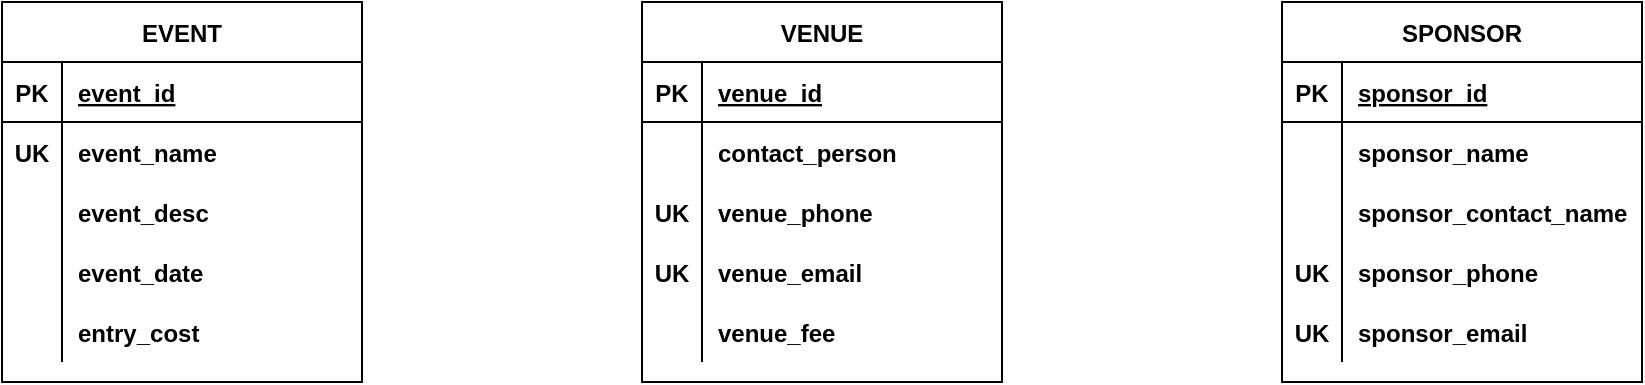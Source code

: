<mxfile version="15.2.9" type="device" pages="3"><diagram id="qdgkzlCvrClkndZ-ZLQA" name="P02-03a"><mxGraphModel dx="1038" dy="491" grid="1" gridSize="10" guides="1" tooltips="1" connect="1" arrows="1" fold="1" page="1" pageScale="1" pageWidth="1700" pageHeight="1100" math="0" shadow="0"><root><mxCell id="0"/><mxCell id="1" parent="0"/><mxCell id="KftZqbFVNIEu4nKfyw0n-1" value="EVENT" style="shape=table;startSize=30;container=1;collapsible=1;childLayout=tableLayout;fixedRows=1;rowLines=0;fontStyle=1;align=center;resizeLast=1;" vertex="1" parent="1"><mxGeometry x="170" y="130" width="180" height="190" as="geometry"/></mxCell><mxCell id="KftZqbFVNIEu4nKfyw0n-2" value="" style="shape=partialRectangle;collapsible=0;dropTarget=0;pointerEvents=0;fillColor=none;top=0;left=0;bottom=1;right=0;points=[[0,0.5],[1,0.5]];portConstraint=eastwest;" vertex="1" parent="KftZqbFVNIEu4nKfyw0n-1"><mxGeometry y="30" width="180" height="30" as="geometry"/></mxCell><mxCell id="KftZqbFVNIEu4nKfyw0n-3" value="PK" style="shape=partialRectangle;connectable=0;fillColor=none;top=0;left=0;bottom=0;right=0;fontStyle=1;overflow=hidden;" vertex="1" parent="KftZqbFVNIEu4nKfyw0n-2"><mxGeometry width="30" height="30" as="geometry"><mxRectangle width="30" height="30" as="alternateBounds"/></mxGeometry></mxCell><mxCell id="KftZqbFVNIEu4nKfyw0n-4" value="event_id" style="shape=partialRectangle;connectable=0;fillColor=none;top=0;left=0;bottom=0;right=0;align=left;spacingLeft=6;fontStyle=5;overflow=hidden;" vertex="1" parent="KftZqbFVNIEu4nKfyw0n-2"><mxGeometry x="30" width="150" height="30" as="geometry"><mxRectangle width="150" height="30" as="alternateBounds"/></mxGeometry></mxCell><mxCell id="KftZqbFVNIEu4nKfyw0n-5" value="" style="shape=partialRectangle;collapsible=0;dropTarget=0;pointerEvents=0;fillColor=none;top=0;left=0;bottom=0;right=0;points=[[0,0.5],[1,0.5]];portConstraint=eastwest;" vertex="1" parent="KftZqbFVNIEu4nKfyw0n-1"><mxGeometry y="60" width="180" height="30" as="geometry"/></mxCell><mxCell id="KftZqbFVNIEu4nKfyw0n-6" value="UK" style="shape=partialRectangle;connectable=0;fillColor=none;top=0;left=0;bottom=0;right=0;editable=1;overflow=hidden;fontStyle=1" vertex="1" parent="KftZqbFVNIEu4nKfyw0n-5"><mxGeometry width="30" height="30" as="geometry"><mxRectangle width="30" height="30" as="alternateBounds"/></mxGeometry></mxCell><mxCell id="KftZqbFVNIEu4nKfyw0n-7" value="event_name" style="shape=partialRectangle;connectable=0;fillColor=none;top=0;left=0;bottom=0;right=0;align=left;spacingLeft=6;overflow=hidden;fontStyle=1" vertex="1" parent="KftZqbFVNIEu4nKfyw0n-5"><mxGeometry x="30" width="150" height="30" as="geometry"><mxRectangle width="150" height="30" as="alternateBounds"/></mxGeometry></mxCell><mxCell id="KftZqbFVNIEu4nKfyw0n-8" value="" style="shape=partialRectangle;collapsible=0;dropTarget=0;pointerEvents=0;fillColor=none;top=0;left=0;bottom=0;right=0;points=[[0,0.5],[1,0.5]];portConstraint=eastwest;" vertex="1" parent="KftZqbFVNIEu4nKfyw0n-1"><mxGeometry y="90" width="180" height="30" as="geometry"/></mxCell><mxCell id="KftZqbFVNIEu4nKfyw0n-9" value="" style="shape=partialRectangle;connectable=0;fillColor=none;top=0;left=0;bottom=0;right=0;editable=1;overflow=hidden;" vertex="1" parent="KftZqbFVNIEu4nKfyw0n-8"><mxGeometry width="30" height="30" as="geometry"><mxRectangle width="30" height="30" as="alternateBounds"/></mxGeometry></mxCell><mxCell id="KftZqbFVNIEu4nKfyw0n-10" value="event_desc" style="shape=partialRectangle;connectable=0;fillColor=none;top=0;left=0;bottom=0;right=0;align=left;spacingLeft=6;overflow=hidden;fontStyle=1" vertex="1" parent="KftZqbFVNIEu4nKfyw0n-8"><mxGeometry x="30" width="150" height="30" as="geometry"><mxRectangle width="150" height="30" as="alternateBounds"/></mxGeometry></mxCell><mxCell id="KftZqbFVNIEu4nKfyw0n-11" value="" style="shape=partialRectangle;collapsible=0;dropTarget=0;pointerEvents=0;fillColor=none;top=0;left=0;bottom=0;right=0;points=[[0,0.5],[1,0.5]];portConstraint=eastwest;" vertex="1" parent="KftZqbFVNIEu4nKfyw0n-1"><mxGeometry y="120" width="180" height="30" as="geometry"/></mxCell><mxCell id="KftZqbFVNIEu4nKfyw0n-12" value="" style="shape=partialRectangle;connectable=0;fillColor=none;top=0;left=0;bottom=0;right=0;editable=1;overflow=hidden;" vertex="1" parent="KftZqbFVNIEu4nKfyw0n-11"><mxGeometry width="30" height="30" as="geometry"><mxRectangle width="30" height="30" as="alternateBounds"/></mxGeometry></mxCell><mxCell id="KftZqbFVNIEu4nKfyw0n-13" value="event_date" style="shape=partialRectangle;connectable=0;fillColor=none;top=0;left=0;bottom=0;right=0;align=left;spacingLeft=6;overflow=hidden;fontStyle=1" vertex="1" parent="KftZqbFVNIEu4nKfyw0n-11"><mxGeometry x="30" width="150" height="30" as="geometry"><mxRectangle width="150" height="30" as="alternateBounds"/></mxGeometry></mxCell><mxCell id="KftZqbFVNIEu4nKfyw0n-14" value="" style="shape=partialRectangle;collapsible=0;dropTarget=0;pointerEvents=0;fillColor=none;top=0;left=0;bottom=0;right=0;points=[[0,0.5],[1,0.5]];portConstraint=eastwest;" vertex="1" parent="KftZqbFVNIEu4nKfyw0n-1"><mxGeometry y="150" width="180" height="30" as="geometry"/></mxCell><mxCell id="KftZqbFVNIEu4nKfyw0n-15" value="" style="shape=partialRectangle;connectable=0;fillColor=none;top=0;left=0;bottom=0;right=0;editable=1;overflow=hidden;" vertex="1" parent="KftZqbFVNIEu4nKfyw0n-14"><mxGeometry width="30" height="30" as="geometry"><mxRectangle width="30" height="30" as="alternateBounds"/></mxGeometry></mxCell><mxCell id="KftZqbFVNIEu4nKfyw0n-16" value="entry_cost" style="shape=partialRectangle;connectable=0;fillColor=none;top=0;left=0;bottom=0;right=0;align=left;spacingLeft=6;overflow=hidden;fontStyle=1" vertex="1" parent="KftZqbFVNIEu4nKfyw0n-14"><mxGeometry x="30" width="150" height="30" as="geometry"><mxRectangle width="150" height="30" as="alternateBounds"/></mxGeometry></mxCell><mxCell id="KftZqbFVNIEu4nKfyw0n-17" value="VENUE" style="shape=table;startSize=30;container=1;collapsible=1;childLayout=tableLayout;fixedRows=1;rowLines=0;fontStyle=1;align=center;resizeLast=1;" vertex="1" parent="1"><mxGeometry x="490" y="130" width="180" height="190" as="geometry"/></mxCell><mxCell id="KftZqbFVNIEu4nKfyw0n-18" value="" style="shape=partialRectangle;collapsible=0;dropTarget=0;pointerEvents=0;fillColor=none;top=0;left=0;bottom=1;right=0;points=[[0,0.5],[1,0.5]];portConstraint=eastwest;" vertex="1" parent="KftZqbFVNIEu4nKfyw0n-17"><mxGeometry y="30" width="180" height="30" as="geometry"/></mxCell><mxCell id="KftZqbFVNIEu4nKfyw0n-19" value="PK" style="shape=partialRectangle;connectable=0;fillColor=none;top=0;left=0;bottom=0;right=0;fontStyle=1;overflow=hidden;" vertex="1" parent="KftZqbFVNIEu4nKfyw0n-18"><mxGeometry width="30" height="30" as="geometry"><mxRectangle width="30" height="30" as="alternateBounds"/></mxGeometry></mxCell><mxCell id="KftZqbFVNIEu4nKfyw0n-20" value="venue_id" style="shape=partialRectangle;connectable=0;fillColor=none;top=0;left=0;bottom=0;right=0;align=left;spacingLeft=6;fontStyle=5;overflow=hidden;" vertex="1" parent="KftZqbFVNIEu4nKfyw0n-18"><mxGeometry x="30" width="150" height="30" as="geometry"><mxRectangle width="150" height="30" as="alternateBounds"/></mxGeometry></mxCell><mxCell id="KftZqbFVNIEu4nKfyw0n-21" value="" style="shape=partialRectangle;collapsible=0;dropTarget=0;pointerEvents=0;fillColor=none;top=0;left=0;bottom=0;right=0;points=[[0,0.5],[1,0.5]];portConstraint=eastwest;" vertex="1" parent="KftZqbFVNIEu4nKfyw0n-17"><mxGeometry y="60" width="180" height="30" as="geometry"/></mxCell><mxCell id="KftZqbFVNIEu4nKfyw0n-22" value="" style="shape=partialRectangle;connectable=0;fillColor=none;top=0;left=0;bottom=0;right=0;editable=1;overflow=hidden;" vertex="1" parent="KftZqbFVNIEu4nKfyw0n-21"><mxGeometry width="30" height="30" as="geometry"><mxRectangle width="30" height="30" as="alternateBounds"/></mxGeometry></mxCell><mxCell id="KftZqbFVNIEu4nKfyw0n-23" value="contact_person" style="shape=partialRectangle;connectable=0;fillColor=none;top=0;left=0;bottom=0;right=0;align=left;spacingLeft=6;overflow=hidden;fontStyle=1" vertex="1" parent="KftZqbFVNIEu4nKfyw0n-21"><mxGeometry x="30" width="150" height="30" as="geometry"><mxRectangle width="150" height="30" as="alternateBounds"/></mxGeometry></mxCell><mxCell id="KftZqbFVNIEu4nKfyw0n-24" value="" style="shape=partialRectangle;collapsible=0;dropTarget=0;pointerEvents=0;fillColor=none;top=0;left=0;bottom=0;right=0;points=[[0,0.5],[1,0.5]];portConstraint=eastwest;" vertex="1" parent="KftZqbFVNIEu4nKfyw0n-17"><mxGeometry y="90" width="180" height="30" as="geometry"/></mxCell><mxCell id="KftZqbFVNIEu4nKfyw0n-25" value="UK" style="shape=partialRectangle;connectable=0;fillColor=none;top=0;left=0;bottom=0;right=0;editable=1;overflow=hidden;fontStyle=1" vertex="1" parent="KftZqbFVNIEu4nKfyw0n-24"><mxGeometry width="30" height="30" as="geometry"><mxRectangle width="30" height="30" as="alternateBounds"/></mxGeometry></mxCell><mxCell id="KftZqbFVNIEu4nKfyw0n-26" value="venue_phone" style="shape=partialRectangle;connectable=0;fillColor=none;top=0;left=0;bottom=0;right=0;align=left;spacingLeft=6;overflow=hidden;fontStyle=1" vertex="1" parent="KftZqbFVNIEu4nKfyw0n-24"><mxGeometry x="30" width="150" height="30" as="geometry"><mxRectangle width="150" height="30" as="alternateBounds"/></mxGeometry></mxCell><mxCell id="KftZqbFVNIEu4nKfyw0n-27" value="" style="shape=partialRectangle;collapsible=0;dropTarget=0;pointerEvents=0;fillColor=none;top=0;left=0;bottom=0;right=0;points=[[0,0.5],[1,0.5]];portConstraint=eastwest;" vertex="1" parent="KftZqbFVNIEu4nKfyw0n-17"><mxGeometry y="120" width="180" height="30" as="geometry"/></mxCell><mxCell id="KftZqbFVNIEu4nKfyw0n-28" value="UK" style="shape=partialRectangle;connectable=0;fillColor=none;top=0;left=0;bottom=0;right=0;editable=1;overflow=hidden;fontStyle=1" vertex="1" parent="KftZqbFVNIEu4nKfyw0n-27"><mxGeometry width="30" height="30" as="geometry"><mxRectangle width="30" height="30" as="alternateBounds"/></mxGeometry></mxCell><mxCell id="KftZqbFVNIEu4nKfyw0n-29" value="venue_email" style="shape=partialRectangle;connectable=0;fillColor=none;top=0;left=0;bottom=0;right=0;align=left;spacingLeft=6;overflow=hidden;fontStyle=1" vertex="1" parent="KftZqbFVNIEu4nKfyw0n-27"><mxGeometry x="30" width="150" height="30" as="geometry"><mxRectangle width="150" height="30" as="alternateBounds"/></mxGeometry></mxCell><mxCell id="KftZqbFVNIEu4nKfyw0n-30" value="" style="shape=partialRectangle;collapsible=0;dropTarget=0;pointerEvents=0;fillColor=none;top=0;left=0;bottom=0;right=0;points=[[0,0.5],[1,0.5]];portConstraint=eastwest;" vertex="1" parent="KftZqbFVNIEu4nKfyw0n-17"><mxGeometry y="150" width="180" height="30" as="geometry"/></mxCell><mxCell id="KftZqbFVNIEu4nKfyw0n-31" value="" style="shape=partialRectangle;connectable=0;fillColor=none;top=0;left=0;bottom=0;right=0;editable=1;overflow=hidden;" vertex="1" parent="KftZqbFVNIEu4nKfyw0n-30"><mxGeometry width="30" height="30" as="geometry"><mxRectangle width="30" height="30" as="alternateBounds"/></mxGeometry></mxCell><mxCell id="KftZqbFVNIEu4nKfyw0n-32" value="venue_fee" style="shape=partialRectangle;connectable=0;fillColor=none;top=0;left=0;bottom=0;right=0;align=left;spacingLeft=6;overflow=hidden;fontStyle=1" vertex="1" parent="KftZqbFVNIEu4nKfyw0n-30"><mxGeometry x="30" width="150" height="30" as="geometry"><mxRectangle width="150" height="30" as="alternateBounds"/></mxGeometry></mxCell><mxCell id="KftZqbFVNIEu4nKfyw0n-33" value="SPONSOR" style="shape=table;startSize=30;container=1;collapsible=1;childLayout=tableLayout;fixedRows=1;rowLines=0;fontStyle=1;align=center;resizeLast=1;" vertex="1" parent="1"><mxGeometry x="810" y="130" width="180" height="190" as="geometry"/></mxCell><mxCell id="KftZqbFVNIEu4nKfyw0n-34" value="" style="shape=partialRectangle;collapsible=0;dropTarget=0;pointerEvents=0;fillColor=none;top=0;left=0;bottom=1;right=0;points=[[0,0.5],[1,0.5]];portConstraint=eastwest;" vertex="1" parent="KftZqbFVNIEu4nKfyw0n-33"><mxGeometry y="30" width="180" height="30" as="geometry"/></mxCell><mxCell id="KftZqbFVNIEu4nKfyw0n-35" value="PK" style="shape=partialRectangle;connectable=0;fillColor=none;top=0;left=0;bottom=0;right=0;fontStyle=1;overflow=hidden;" vertex="1" parent="KftZqbFVNIEu4nKfyw0n-34"><mxGeometry width="30" height="30" as="geometry"><mxRectangle width="30" height="30" as="alternateBounds"/></mxGeometry></mxCell><mxCell id="KftZqbFVNIEu4nKfyw0n-36" value="sponsor_id" style="shape=partialRectangle;connectable=0;fillColor=none;top=0;left=0;bottom=0;right=0;align=left;spacingLeft=6;fontStyle=5;overflow=hidden;" vertex="1" parent="KftZqbFVNIEu4nKfyw0n-34"><mxGeometry x="30" width="150" height="30" as="geometry"><mxRectangle width="150" height="30" as="alternateBounds"/></mxGeometry></mxCell><mxCell id="KftZqbFVNIEu4nKfyw0n-37" value="" style="shape=partialRectangle;collapsible=0;dropTarget=0;pointerEvents=0;fillColor=none;top=0;left=0;bottom=0;right=0;points=[[0,0.5],[1,0.5]];portConstraint=eastwest;" vertex="1" parent="KftZqbFVNIEu4nKfyw0n-33"><mxGeometry y="60" width="180" height="30" as="geometry"/></mxCell><mxCell id="KftZqbFVNIEu4nKfyw0n-38" value="" style="shape=partialRectangle;connectable=0;fillColor=none;top=0;left=0;bottom=0;right=0;editable=1;overflow=hidden;" vertex="1" parent="KftZqbFVNIEu4nKfyw0n-37"><mxGeometry width="30" height="30" as="geometry"><mxRectangle width="30" height="30" as="alternateBounds"/></mxGeometry></mxCell><mxCell id="KftZqbFVNIEu4nKfyw0n-39" value="sponsor_name" style="shape=partialRectangle;connectable=0;fillColor=none;top=0;left=0;bottom=0;right=0;align=left;spacingLeft=6;overflow=hidden;fontStyle=1" vertex="1" parent="KftZqbFVNIEu4nKfyw0n-37"><mxGeometry x="30" width="150" height="30" as="geometry"><mxRectangle width="150" height="30" as="alternateBounds"/></mxGeometry></mxCell><mxCell id="KftZqbFVNIEu4nKfyw0n-40" value="" style="shape=partialRectangle;collapsible=0;dropTarget=0;pointerEvents=0;fillColor=none;top=0;left=0;bottom=0;right=0;points=[[0,0.5],[1,0.5]];portConstraint=eastwest;" vertex="1" parent="KftZqbFVNIEu4nKfyw0n-33"><mxGeometry y="90" width="180" height="30" as="geometry"/></mxCell><mxCell id="KftZqbFVNIEu4nKfyw0n-41" value="" style="shape=partialRectangle;connectable=0;fillColor=none;top=0;left=0;bottom=0;right=0;editable=1;overflow=hidden;" vertex="1" parent="KftZqbFVNIEu4nKfyw0n-40"><mxGeometry width="30" height="30" as="geometry"><mxRectangle width="30" height="30" as="alternateBounds"/></mxGeometry></mxCell><mxCell id="KftZqbFVNIEu4nKfyw0n-42" value="sponsor_contact_name" style="shape=partialRectangle;connectable=0;fillColor=none;top=0;left=0;bottom=0;right=0;align=left;spacingLeft=6;overflow=hidden;fontStyle=1" vertex="1" parent="KftZqbFVNIEu4nKfyw0n-40"><mxGeometry x="30" width="150" height="30" as="geometry"><mxRectangle width="150" height="30" as="alternateBounds"/></mxGeometry></mxCell><mxCell id="KftZqbFVNIEu4nKfyw0n-43" value="" style="shape=partialRectangle;collapsible=0;dropTarget=0;pointerEvents=0;fillColor=none;top=0;left=0;bottom=0;right=0;points=[[0,0.5],[1,0.5]];portConstraint=eastwest;" vertex="1" parent="KftZqbFVNIEu4nKfyw0n-33"><mxGeometry y="120" width="180" height="30" as="geometry"/></mxCell><mxCell id="KftZqbFVNIEu4nKfyw0n-44" value="UK" style="shape=partialRectangle;connectable=0;fillColor=none;top=0;left=0;bottom=0;right=0;editable=1;overflow=hidden;fontStyle=1" vertex="1" parent="KftZqbFVNIEu4nKfyw0n-43"><mxGeometry width="30" height="30" as="geometry"><mxRectangle width="30" height="30" as="alternateBounds"/></mxGeometry></mxCell><mxCell id="KftZqbFVNIEu4nKfyw0n-45" value="sponsor_phone" style="shape=partialRectangle;connectable=0;fillColor=none;top=0;left=0;bottom=0;right=0;align=left;spacingLeft=6;overflow=hidden;fontStyle=1" vertex="1" parent="KftZqbFVNIEu4nKfyw0n-43"><mxGeometry x="30" width="150" height="30" as="geometry"><mxRectangle width="150" height="30" as="alternateBounds"/></mxGeometry></mxCell><mxCell id="KftZqbFVNIEu4nKfyw0n-46" value="" style="shape=partialRectangle;collapsible=0;dropTarget=0;pointerEvents=0;fillColor=none;top=0;left=0;bottom=0;right=0;points=[[0,0.5],[1,0.5]];portConstraint=eastwest;" vertex="1" parent="KftZqbFVNIEu4nKfyw0n-33"><mxGeometry y="150" width="180" height="30" as="geometry"/></mxCell><mxCell id="KftZqbFVNIEu4nKfyw0n-47" value="UK" style="shape=partialRectangle;connectable=0;fillColor=none;top=0;left=0;bottom=0;right=0;editable=1;overflow=hidden;fontStyle=1" vertex="1" parent="KftZqbFVNIEu4nKfyw0n-46"><mxGeometry width="30" height="30" as="geometry"><mxRectangle width="30" height="30" as="alternateBounds"/></mxGeometry></mxCell><mxCell id="KftZqbFVNIEu4nKfyw0n-48" value="sponsor_email" style="shape=partialRectangle;connectable=0;fillColor=none;top=0;left=0;bottom=0;right=0;align=left;spacingLeft=6;overflow=hidden;fontStyle=1" vertex="1" parent="KftZqbFVNIEu4nKfyw0n-46"><mxGeometry x="30" width="150" height="30" as="geometry"><mxRectangle width="150" height="30" as="alternateBounds"/></mxGeometry></mxCell></root></mxGraphModel></diagram><diagram id="B45CT3pIvYUq9AZHaQD6" name="P02-03b"><mxGraphModel dx="1038" dy="491" grid="1" gridSize="10" guides="1" tooltips="1" connect="1" arrows="1" fold="1" page="1" pageScale="1" pageWidth="1700" pageHeight="1100" math="0" shadow="0"><root><mxCell id="taKrRXNUyZBMBrjazied-0"/><mxCell id="taKrRXNUyZBMBrjazied-1" parent="taKrRXNUyZBMBrjazied-0"/><mxCell id="EoNuyCIbkIAG7wxNQAM2-0" value="EVENT" style="shape=table;startSize=30;container=1;collapsible=1;childLayout=tableLayout;fixedRows=1;rowLines=0;fontStyle=1;align=center;resizeLast=1;" vertex="1" parent="taKrRXNUyZBMBrjazied-1"><mxGeometry x="400" y="270" width="180" height="250" as="geometry"/></mxCell><mxCell id="EoNuyCIbkIAG7wxNQAM2-1" value="" style="shape=partialRectangle;collapsible=0;dropTarget=0;pointerEvents=0;fillColor=none;top=0;left=0;bottom=1;right=0;points=[[0,0.5],[1,0.5]];portConstraint=eastwest;" vertex="1" parent="EoNuyCIbkIAG7wxNQAM2-0"><mxGeometry y="30" width="180" height="30" as="geometry"/></mxCell><mxCell id="EoNuyCIbkIAG7wxNQAM2-2" value="PK" style="shape=partialRectangle;connectable=0;fillColor=none;top=0;left=0;bottom=0;right=0;fontStyle=1;overflow=hidden;" vertex="1" parent="EoNuyCIbkIAG7wxNQAM2-1"><mxGeometry width="30" height="30" as="geometry"><mxRectangle width="30" height="30" as="alternateBounds"/></mxGeometry></mxCell><mxCell id="EoNuyCIbkIAG7wxNQAM2-3" value="event_id" style="shape=partialRectangle;connectable=0;fillColor=none;top=0;left=0;bottom=0;right=0;align=left;spacingLeft=6;fontStyle=5;overflow=hidden;" vertex="1" parent="EoNuyCIbkIAG7wxNQAM2-1"><mxGeometry x="30" width="150" height="30" as="geometry"><mxRectangle width="150" height="30" as="alternateBounds"/></mxGeometry></mxCell><mxCell id="EoNuyCIbkIAG7wxNQAM2-4" value="" style="shape=partialRectangle;collapsible=0;dropTarget=0;pointerEvents=0;fillColor=none;top=0;left=0;bottom=0;right=0;points=[[0,0.5],[1,0.5]];portConstraint=eastwest;" vertex="1" parent="EoNuyCIbkIAG7wxNQAM2-0"><mxGeometry y="60" width="180" height="30" as="geometry"/></mxCell><mxCell id="EoNuyCIbkIAG7wxNQAM2-5" value="UK" style="shape=partialRectangle;connectable=0;fillColor=none;top=0;left=0;bottom=0;right=0;editable=1;overflow=hidden;fontStyle=1" vertex="1" parent="EoNuyCIbkIAG7wxNQAM2-4"><mxGeometry width="30" height="30" as="geometry"><mxRectangle width="30" height="30" as="alternateBounds"/></mxGeometry></mxCell><mxCell id="EoNuyCIbkIAG7wxNQAM2-6" value="event_name" style="shape=partialRectangle;connectable=0;fillColor=none;top=0;left=0;bottom=0;right=0;align=left;spacingLeft=6;overflow=hidden;fontStyle=1" vertex="1" parent="EoNuyCIbkIAG7wxNQAM2-4"><mxGeometry x="30" width="150" height="30" as="geometry"><mxRectangle width="150" height="30" as="alternateBounds"/></mxGeometry></mxCell><mxCell id="EoNuyCIbkIAG7wxNQAM2-7" value="" style="shape=partialRectangle;collapsible=0;dropTarget=0;pointerEvents=0;fillColor=none;top=0;left=0;bottom=0;right=0;points=[[0,0.5],[1,0.5]];portConstraint=eastwest;" vertex="1" parent="EoNuyCIbkIAG7wxNQAM2-0"><mxGeometry y="90" width="180" height="30" as="geometry"/></mxCell><mxCell id="EoNuyCIbkIAG7wxNQAM2-8" value="" style="shape=partialRectangle;connectable=0;fillColor=none;top=0;left=0;bottom=0;right=0;editable=1;overflow=hidden;" vertex="1" parent="EoNuyCIbkIAG7wxNQAM2-7"><mxGeometry width="30" height="30" as="geometry"><mxRectangle width="30" height="30" as="alternateBounds"/></mxGeometry></mxCell><mxCell id="EoNuyCIbkIAG7wxNQAM2-9" value="event_desc" style="shape=partialRectangle;connectable=0;fillColor=none;top=0;left=0;bottom=0;right=0;align=left;spacingLeft=6;overflow=hidden;fontStyle=1" vertex="1" parent="EoNuyCIbkIAG7wxNQAM2-7"><mxGeometry x="30" width="150" height="30" as="geometry"><mxRectangle width="150" height="30" as="alternateBounds"/></mxGeometry></mxCell><mxCell id="EoNuyCIbkIAG7wxNQAM2-10" value="" style="shape=partialRectangle;collapsible=0;dropTarget=0;pointerEvents=0;fillColor=none;top=0;left=0;bottom=0;right=0;points=[[0,0.5],[1,0.5]];portConstraint=eastwest;" vertex="1" parent="EoNuyCIbkIAG7wxNQAM2-0"><mxGeometry y="120" width="180" height="30" as="geometry"/></mxCell><mxCell id="EoNuyCIbkIAG7wxNQAM2-11" value="" style="shape=partialRectangle;connectable=0;fillColor=none;top=0;left=0;bottom=0;right=0;editable=1;overflow=hidden;" vertex="1" parent="EoNuyCIbkIAG7wxNQAM2-10"><mxGeometry width="30" height="30" as="geometry"><mxRectangle width="30" height="30" as="alternateBounds"/></mxGeometry></mxCell><mxCell id="EoNuyCIbkIAG7wxNQAM2-12" value="event_date" style="shape=partialRectangle;connectable=0;fillColor=none;top=0;left=0;bottom=0;right=0;align=left;spacingLeft=6;overflow=hidden;fontStyle=0" vertex="1" parent="EoNuyCIbkIAG7wxNQAM2-10"><mxGeometry x="30" width="150" height="30" as="geometry"><mxRectangle width="150" height="30" as="alternateBounds"/></mxGeometry></mxCell><mxCell id="EoNuyCIbkIAG7wxNQAM2-13" value="" style="shape=partialRectangle;collapsible=0;dropTarget=0;pointerEvents=0;fillColor=none;top=0;left=0;bottom=0;right=0;points=[[0,0.5],[1,0.5]];portConstraint=eastwest;" vertex="1" parent="EoNuyCIbkIAG7wxNQAM2-0"><mxGeometry y="150" width="180" height="30" as="geometry"/></mxCell><mxCell id="EoNuyCIbkIAG7wxNQAM2-14" value="" style="shape=partialRectangle;connectable=0;fillColor=none;top=0;left=0;bottom=0;right=0;editable=1;overflow=hidden;" vertex="1" parent="EoNuyCIbkIAG7wxNQAM2-13"><mxGeometry width="30" height="30" as="geometry"><mxRectangle width="30" height="30" as="alternateBounds"/></mxGeometry></mxCell><mxCell id="EoNuyCIbkIAG7wxNQAM2-15" value="entry_cost" style="shape=partialRectangle;connectable=0;fillColor=none;top=0;left=0;bottom=0;right=0;align=left;spacingLeft=6;overflow=hidden;fontStyle=1" vertex="1" parent="EoNuyCIbkIAG7wxNQAM2-13"><mxGeometry x="30" width="150" height="30" as="geometry"><mxRectangle width="150" height="30" as="alternateBounds"/></mxGeometry></mxCell><mxCell id="EoNuyCIbkIAG7wxNQAM2-48" value="" style="shape=partialRectangle;collapsible=0;dropTarget=0;pointerEvents=0;fillColor=none;top=0;left=0;bottom=0;right=0;points=[[0,0.5],[1,0.5]];portConstraint=eastwest;" vertex="1" parent="EoNuyCIbkIAG7wxNQAM2-0"><mxGeometry y="180" width="180" height="30" as="geometry"/></mxCell><mxCell id="EoNuyCIbkIAG7wxNQAM2-49" value="FK" style="shape=partialRectangle;connectable=0;fillColor=none;top=0;left=0;bottom=0;right=0;editable=1;overflow=hidden;fontStyle=1" vertex="1" parent="EoNuyCIbkIAG7wxNQAM2-48"><mxGeometry width="30" height="30" as="geometry"><mxRectangle width="30" height="30" as="alternateBounds"/></mxGeometry></mxCell><mxCell id="EoNuyCIbkIAG7wxNQAM2-50" value="venue_id" style="shape=partialRectangle;connectable=0;fillColor=none;top=0;left=0;bottom=0;right=0;align=left;spacingLeft=6;overflow=hidden;fontStyle=1" vertex="1" parent="EoNuyCIbkIAG7wxNQAM2-48"><mxGeometry x="30" width="150" height="30" as="geometry"><mxRectangle width="150" height="30" as="alternateBounds"/></mxGeometry></mxCell><mxCell id="EoNuyCIbkIAG7wxNQAM2-53" value="" style="shape=partialRectangle;collapsible=0;dropTarget=0;pointerEvents=0;fillColor=none;top=0;left=0;bottom=0;right=0;points=[[0,0.5],[1,0.5]];portConstraint=eastwest;" vertex="1" parent="EoNuyCIbkIAG7wxNQAM2-0"><mxGeometry y="210" width="180" height="30" as="geometry"/></mxCell><mxCell id="EoNuyCIbkIAG7wxNQAM2-54" value="FK" style="shape=partialRectangle;connectable=0;fillColor=none;top=0;left=0;bottom=0;right=0;editable=1;overflow=hidden;fontStyle=0" vertex="1" parent="EoNuyCIbkIAG7wxNQAM2-53"><mxGeometry width="30" height="30" as="geometry"><mxRectangle width="30" height="30" as="alternateBounds"/></mxGeometry></mxCell><mxCell id="EoNuyCIbkIAG7wxNQAM2-55" value="sponsor_id" style="shape=partialRectangle;connectable=0;fillColor=none;top=0;left=0;bottom=0;right=0;align=left;spacingLeft=6;overflow=hidden;fontStyle=0" vertex="1" parent="EoNuyCIbkIAG7wxNQAM2-53"><mxGeometry x="30" width="150" height="30" as="geometry"><mxRectangle width="150" height="30" as="alternateBounds"/></mxGeometry></mxCell><mxCell id="EoNuyCIbkIAG7wxNQAM2-16" value="VENUE" style="shape=table;startSize=30;container=1;collapsible=1;childLayout=tableLayout;fixedRows=1;rowLines=0;fontStyle=1;align=center;resizeLast=1;" vertex="1" parent="taKrRXNUyZBMBrjazied-1"><mxGeometry x="40" y="50" width="180" height="190" as="geometry"/></mxCell><mxCell id="EoNuyCIbkIAG7wxNQAM2-17" value="" style="shape=partialRectangle;collapsible=0;dropTarget=0;pointerEvents=0;fillColor=none;top=0;left=0;bottom=1;right=0;points=[[0,0.5],[1,0.5]];portConstraint=eastwest;" vertex="1" parent="EoNuyCIbkIAG7wxNQAM2-16"><mxGeometry y="30" width="180" height="30" as="geometry"/></mxCell><mxCell id="EoNuyCIbkIAG7wxNQAM2-18" value="PK" style="shape=partialRectangle;connectable=0;fillColor=none;top=0;left=0;bottom=0;right=0;fontStyle=1;overflow=hidden;" vertex="1" parent="EoNuyCIbkIAG7wxNQAM2-17"><mxGeometry width="30" height="30" as="geometry"><mxRectangle width="30" height="30" as="alternateBounds"/></mxGeometry></mxCell><mxCell id="EoNuyCIbkIAG7wxNQAM2-19" value="venue_id" style="shape=partialRectangle;connectable=0;fillColor=none;top=0;left=0;bottom=0;right=0;align=left;spacingLeft=6;fontStyle=5;overflow=hidden;" vertex="1" parent="EoNuyCIbkIAG7wxNQAM2-17"><mxGeometry x="30" width="150" height="30" as="geometry"><mxRectangle width="150" height="30" as="alternateBounds"/></mxGeometry></mxCell><mxCell id="EoNuyCIbkIAG7wxNQAM2-20" value="" style="shape=partialRectangle;collapsible=0;dropTarget=0;pointerEvents=0;fillColor=none;top=0;left=0;bottom=0;right=0;points=[[0,0.5],[1,0.5]];portConstraint=eastwest;" vertex="1" parent="EoNuyCIbkIAG7wxNQAM2-16"><mxGeometry y="60" width="180" height="30" as="geometry"/></mxCell><mxCell id="EoNuyCIbkIAG7wxNQAM2-21" value="" style="shape=partialRectangle;connectable=0;fillColor=none;top=0;left=0;bottom=0;right=0;editable=1;overflow=hidden;" vertex="1" parent="EoNuyCIbkIAG7wxNQAM2-20"><mxGeometry width="30" height="30" as="geometry"><mxRectangle width="30" height="30" as="alternateBounds"/></mxGeometry></mxCell><mxCell id="EoNuyCIbkIAG7wxNQAM2-22" value="contact_person" style="shape=partialRectangle;connectable=0;fillColor=none;top=0;left=0;bottom=0;right=0;align=left;spacingLeft=6;overflow=hidden;fontStyle=1" vertex="1" parent="EoNuyCIbkIAG7wxNQAM2-20"><mxGeometry x="30" width="150" height="30" as="geometry"><mxRectangle width="150" height="30" as="alternateBounds"/></mxGeometry></mxCell><mxCell id="EoNuyCIbkIAG7wxNQAM2-23" value="" style="shape=partialRectangle;collapsible=0;dropTarget=0;pointerEvents=0;fillColor=none;top=0;left=0;bottom=0;right=0;points=[[0,0.5],[1,0.5]];portConstraint=eastwest;" vertex="1" parent="EoNuyCIbkIAG7wxNQAM2-16"><mxGeometry y="90" width="180" height="30" as="geometry"/></mxCell><mxCell id="EoNuyCIbkIAG7wxNQAM2-24" value="UK" style="shape=partialRectangle;connectable=0;fillColor=none;top=0;left=0;bottom=0;right=0;editable=1;overflow=hidden;fontStyle=1" vertex="1" parent="EoNuyCIbkIAG7wxNQAM2-23"><mxGeometry width="30" height="30" as="geometry"><mxRectangle width="30" height="30" as="alternateBounds"/></mxGeometry></mxCell><mxCell id="EoNuyCIbkIAG7wxNQAM2-25" value="venue_phone" style="shape=partialRectangle;connectable=0;fillColor=none;top=0;left=0;bottom=0;right=0;align=left;spacingLeft=6;overflow=hidden;fontStyle=1" vertex="1" parent="EoNuyCIbkIAG7wxNQAM2-23"><mxGeometry x="30" width="150" height="30" as="geometry"><mxRectangle width="150" height="30" as="alternateBounds"/></mxGeometry></mxCell><mxCell id="EoNuyCIbkIAG7wxNQAM2-26" value="" style="shape=partialRectangle;collapsible=0;dropTarget=0;pointerEvents=0;fillColor=none;top=0;left=0;bottom=0;right=0;points=[[0,0.5],[1,0.5]];portConstraint=eastwest;" vertex="1" parent="EoNuyCIbkIAG7wxNQAM2-16"><mxGeometry y="120" width="180" height="30" as="geometry"/></mxCell><mxCell id="EoNuyCIbkIAG7wxNQAM2-27" value="UK" style="shape=partialRectangle;connectable=0;fillColor=none;top=0;left=0;bottom=0;right=0;editable=1;overflow=hidden;fontStyle=1" vertex="1" parent="EoNuyCIbkIAG7wxNQAM2-26"><mxGeometry width="30" height="30" as="geometry"><mxRectangle width="30" height="30" as="alternateBounds"/></mxGeometry></mxCell><mxCell id="EoNuyCIbkIAG7wxNQAM2-28" value="venue_email" style="shape=partialRectangle;connectable=0;fillColor=none;top=0;left=0;bottom=0;right=0;align=left;spacingLeft=6;overflow=hidden;fontStyle=1" vertex="1" parent="EoNuyCIbkIAG7wxNQAM2-26"><mxGeometry x="30" width="150" height="30" as="geometry"><mxRectangle width="150" height="30" as="alternateBounds"/></mxGeometry></mxCell><mxCell id="EoNuyCIbkIAG7wxNQAM2-29" value="" style="shape=partialRectangle;collapsible=0;dropTarget=0;pointerEvents=0;fillColor=none;top=0;left=0;bottom=0;right=0;points=[[0,0.5],[1,0.5]];portConstraint=eastwest;" vertex="1" parent="EoNuyCIbkIAG7wxNQAM2-16"><mxGeometry y="150" width="180" height="30" as="geometry"/></mxCell><mxCell id="EoNuyCIbkIAG7wxNQAM2-30" value="" style="shape=partialRectangle;connectable=0;fillColor=none;top=0;left=0;bottom=0;right=0;editable=1;overflow=hidden;" vertex="1" parent="EoNuyCIbkIAG7wxNQAM2-29"><mxGeometry width="30" height="30" as="geometry"><mxRectangle width="30" height="30" as="alternateBounds"/></mxGeometry></mxCell><mxCell id="EoNuyCIbkIAG7wxNQAM2-31" value="venue_fee" style="shape=partialRectangle;connectable=0;fillColor=none;top=0;left=0;bottom=0;right=0;align=left;spacingLeft=6;overflow=hidden;fontStyle=1" vertex="1" parent="EoNuyCIbkIAG7wxNQAM2-29"><mxGeometry x="30" width="150" height="30" as="geometry"><mxRectangle width="150" height="30" as="alternateBounds"/></mxGeometry></mxCell><mxCell id="EoNuyCIbkIAG7wxNQAM2-32" value="SPONSOR" style="shape=table;startSize=30;container=1;collapsible=1;childLayout=tableLayout;fixedRows=1;rowLines=0;fontStyle=1;align=center;resizeLast=1;" vertex="1" parent="taKrRXNUyZBMBrjazied-1"><mxGeometry x="770" y="80" width="180" height="190" as="geometry"/></mxCell><mxCell id="EoNuyCIbkIAG7wxNQAM2-33" value="" style="shape=partialRectangle;collapsible=0;dropTarget=0;pointerEvents=0;fillColor=none;top=0;left=0;bottom=1;right=0;points=[[0,0.5],[1,0.5]];portConstraint=eastwest;" vertex="1" parent="EoNuyCIbkIAG7wxNQAM2-32"><mxGeometry y="30" width="180" height="30" as="geometry"/></mxCell><mxCell id="EoNuyCIbkIAG7wxNQAM2-34" value="PK" style="shape=partialRectangle;connectable=0;fillColor=none;top=0;left=0;bottom=0;right=0;fontStyle=1;overflow=hidden;" vertex="1" parent="EoNuyCIbkIAG7wxNQAM2-33"><mxGeometry width="30" height="30" as="geometry"><mxRectangle width="30" height="30" as="alternateBounds"/></mxGeometry></mxCell><mxCell id="EoNuyCIbkIAG7wxNQAM2-35" value="sponsor_id" style="shape=partialRectangle;connectable=0;fillColor=none;top=0;left=0;bottom=0;right=0;align=left;spacingLeft=6;fontStyle=5;overflow=hidden;" vertex="1" parent="EoNuyCIbkIAG7wxNQAM2-33"><mxGeometry x="30" width="150" height="30" as="geometry"><mxRectangle width="150" height="30" as="alternateBounds"/></mxGeometry></mxCell><mxCell id="EoNuyCIbkIAG7wxNQAM2-36" value="" style="shape=partialRectangle;collapsible=0;dropTarget=0;pointerEvents=0;fillColor=none;top=0;left=0;bottom=0;right=0;points=[[0,0.5],[1,0.5]];portConstraint=eastwest;" vertex="1" parent="EoNuyCIbkIAG7wxNQAM2-32"><mxGeometry y="60" width="180" height="30" as="geometry"/></mxCell><mxCell id="EoNuyCIbkIAG7wxNQAM2-37" value="" style="shape=partialRectangle;connectable=0;fillColor=none;top=0;left=0;bottom=0;right=0;editable=1;overflow=hidden;" vertex="1" parent="EoNuyCIbkIAG7wxNQAM2-36"><mxGeometry width="30" height="30" as="geometry"><mxRectangle width="30" height="30" as="alternateBounds"/></mxGeometry></mxCell><mxCell id="EoNuyCIbkIAG7wxNQAM2-38" value="sponsor_name" style="shape=partialRectangle;connectable=0;fillColor=none;top=0;left=0;bottom=0;right=0;align=left;spacingLeft=6;overflow=hidden;fontStyle=1" vertex="1" parent="EoNuyCIbkIAG7wxNQAM2-36"><mxGeometry x="30" width="150" height="30" as="geometry"><mxRectangle width="150" height="30" as="alternateBounds"/></mxGeometry></mxCell><mxCell id="EoNuyCIbkIAG7wxNQAM2-39" value="" style="shape=partialRectangle;collapsible=0;dropTarget=0;pointerEvents=0;fillColor=none;top=0;left=0;bottom=0;right=0;points=[[0,0.5],[1,0.5]];portConstraint=eastwest;" vertex="1" parent="EoNuyCIbkIAG7wxNQAM2-32"><mxGeometry y="90" width="180" height="30" as="geometry"/></mxCell><mxCell id="EoNuyCIbkIAG7wxNQAM2-40" value="" style="shape=partialRectangle;connectable=0;fillColor=none;top=0;left=0;bottom=0;right=0;editable=1;overflow=hidden;" vertex="1" parent="EoNuyCIbkIAG7wxNQAM2-39"><mxGeometry width="30" height="30" as="geometry"><mxRectangle width="30" height="30" as="alternateBounds"/></mxGeometry></mxCell><mxCell id="EoNuyCIbkIAG7wxNQAM2-41" value="sponsor_contact_name" style="shape=partialRectangle;connectable=0;fillColor=none;top=0;left=0;bottom=0;right=0;align=left;spacingLeft=6;overflow=hidden;fontStyle=1" vertex="1" parent="EoNuyCIbkIAG7wxNQAM2-39"><mxGeometry x="30" width="150" height="30" as="geometry"><mxRectangle width="150" height="30" as="alternateBounds"/></mxGeometry></mxCell><mxCell id="EoNuyCIbkIAG7wxNQAM2-42" value="" style="shape=partialRectangle;collapsible=0;dropTarget=0;pointerEvents=0;fillColor=none;top=0;left=0;bottom=0;right=0;points=[[0,0.5],[1,0.5]];portConstraint=eastwest;" vertex="1" parent="EoNuyCIbkIAG7wxNQAM2-32"><mxGeometry y="120" width="180" height="30" as="geometry"/></mxCell><mxCell id="EoNuyCIbkIAG7wxNQAM2-43" value="UK" style="shape=partialRectangle;connectable=0;fillColor=none;top=0;left=0;bottom=0;right=0;editable=1;overflow=hidden;fontStyle=1" vertex="1" parent="EoNuyCIbkIAG7wxNQAM2-42"><mxGeometry width="30" height="30" as="geometry"><mxRectangle width="30" height="30" as="alternateBounds"/></mxGeometry></mxCell><mxCell id="EoNuyCIbkIAG7wxNQAM2-44" value="sponsor_phone" style="shape=partialRectangle;connectable=0;fillColor=none;top=0;left=0;bottom=0;right=0;align=left;spacingLeft=6;overflow=hidden;fontStyle=1" vertex="1" parent="EoNuyCIbkIAG7wxNQAM2-42"><mxGeometry x="30" width="150" height="30" as="geometry"><mxRectangle width="150" height="30" as="alternateBounds"/></mxGeometry></mxCell><mxCell id="EoNuyCIbkIAG7wxNQAM2-45" value="" style="shape=partialRectangle;collapsible=0;dropTarget=0;pointerEvents=0;fillColor=none;top=0;left=0;bottom=0;right=0;points=[[0,0.5],[1,0.5]];portConstraint=eastwest;" vertex="1" parent="EoNuyCIbkIAG7wxNQAM2-32"><mxGeometry y="150" width="180" height="30" as="geometry"/></mxCell><mxCell id="EoNuyCIbkIAG7wxNQAM2-46" value="UK" style="shape=partialRectangle;connectable=0;fillColor=none;top=0;left=0;bottom=0;right=0;editable=1;overflow=hidden;fontStyle=1" vertex="1" parent="EoNuyCIbkIAG7wxNQAM2-45"><mxGeometry width="30" height="30" as="geometry"><mxRectangle width="30" height="30" as="alternateBounds"/></mxGeometry></mxCell><mxCell id="EoNuyCIbkIAG7wxNQAM2-47" value="sponsor_email" style="shape=partialRectangle;connectable=0;fillColor=none;top=0;left=0;bottom=0;right=0;align=left;spacingLeft=6;overflow=hidden;fontStyle=1" vertex="1" parent="EoNuyCIbkIAG7wxNQAM2-45"><mxGeometry x="30" width="150" height="30" as="geometry"><mxRectangle width="150" height="30" as="alternateBounds"/></mxGeometry></mxCell><mxCell id="EoNuyCIbkIAG7wxNQAM2-51" value="" style="endArrow=ERzeroToMany;html=1;rounded=0;entryX=0;entryY=0.5;entryDx=0;entryDy=0;edgeStyle=orthogonalEdgeStyle;startArrow=ERmandOne;startFill=0;endSize=12;startSize=12;exitX=1;exitY=0.5;exitDx=0;exitDy=0;dashed=1;endFill=0;" edge="1" parent="taKrRXNUyZBMBrjazied-1" source="EoNuyCIbkIAG7wxNQAM2-17" target="EoNuyCIbkIAG7wxNQAM2-48"><mxGeometry relative="1" as="geometry"><mxPoint x="370" y="410" as="sourcePoint"/><mxPoint x="110" y="280" as="targetPoint"/><Array as="points"><mxPoint x="280" y="95"/><mxPoint x="280" y="465"/></Array></mxGeometry></mxCell><mxCell id="EoNuyCIbkIAG7wxNQAM2-52" value="" style="endArrow=ERzeroToOne;html=1;rounded=0;dashed=1;startSize=12;endSize=12;entryX=0;entryY=0.5;entryDx=0;entryDy=0;exitX=1;exitY=0.5;exitDx=0;exitDy=0;startArrow=ERzeroToMany;startFill=1;endFill=0;edgeStyle=orthogonalEdgeStyle;" edge="1" parent="taKrRXNUyZBMBrjazied-1" source="EoNuyCIbkIAG7wxNQAM2-53" target="EoNuyCIbkIAG7wxNQAM2-33"><mxGeometry relative="1" as="geometry"><mxPoint x="580" y="130" as="sourcePoint"/><mxPoint x="740" y="130" as="targetPoint"/></mxGeometry></mxCell><mxCell id="EoNuyCIbkIAG7wxNQAM2-57" value="host&lt;br&gt;hosted at" style="text;html=1;resizable=0;autosize=1;align=center;verticalAlign=middle;points=[];fillColor=none;strokeColor=none;rounded=0;labelBackgroundColor=default;" vertex="1" parent="taKrRXNUyZBMBrjazied-1"><mxGeometry x="250" y="300" width="60" height="30" as="geometry"/></mxCell><mxCell id="EoNuyCIbkIAG7wxNQAM2-58" value="sponsor&lt;br&gt;sponsored by" style="text;html=1;resizable=0;autosize=1;align=center;verticalAlign=middle;points=[];fillColor=none;strokeColor=none;rounded=0;labelBackgroundColor=default;" vertex="1" parent="taKrRXNUyZBMBrjazied-1"><mxGeometry x="635" y="280" width="90" height="30" as="geometry"/></mxCell><mxCell id="u2TfmRo6IqSXhy2JGOcg-0" value="&lt;b&gt;&lt;span&gt;Each EVENT should have one and only one VENUE&lt;br&gt;Each VENUE can host zero, one or multiple EVENTs&lt;br&gt;&lt;br&gt;Each&amp;nbsp;&lt;/span&gt;&lt;/b&gt;&lt;b&gt;EVENT&amp;nbsp;&lt;/b&gt;&lt;b&gt;&lt;span&gt;may have zero or one&amp;nbsp;&lt;/span&gt;&lt;/b&gt;&lt;b&gt;SPONSOR&lt;/b&gt;&lt;b&gt;&lt;span&gt;&lt;br&gt;Each SPONSOR can support zero, one or multiple&amp;nbsp;&lt;/span&gt;&lt;/b&gt;&lt;b&gt;EVENTs&lt;/b&gt;&lt;b&gt;&lt;br&gt;&lt;/b&gt;" style="text;html=1;resizable=0;autosize=1;align=center;verticalAlign=middle;points=[];fillColor=#fff2cc;strokeColor=#FFF2CC;rounded=0;labelBackgroundColor=#FFF2CC;" vertex="1" parent="taKrRXNUyZBMBrjazied-1"><mxGeometry x="600" y="570" width="350" height="80" as="geometry"/></mxCell></root></mxGraphModel></diagram><diagram id="PNqcNPEJNskVKOLuxruA" name="P02-03c"><mxGraphModel dx="1038" dy="491" grid="1" gridSize="10" guides="1" tooltips="1" connect="1" arrows="1" fold="1" page="1" pageScale="1" pageWidth="1700" pageHeight="1100" math="0" shadow="0"><root><mxCell id="rRihWke5Owvpc4dexVlt-0"/><mxCell id="rRihWke5Owvpc4dexVlt-1" parent="rRihWke5Owvpc4dexVlt-0"/><mxCell id="mKGy1Wy0yTJlyg7-ISit-0" value="EVENT" style="shape=table;startSize=30;container=1;collapsible=1;childLayout=tableLayout;fixedRows=1;rowLines=0;fontStyle=1;align=center;resizeLast=1;" vertex="1" parent="rRihWke5Owvpc4dexVlt-1"><mxGeometry x="400" y="270" width="180" height="250" as="geometry"/></mxCell><mxCell id="mKGy1Wy0yTJlyg7-ISit-1" value="" style="shape=partialRectangle;collapsible=0;dropTarget=0;pointerEvents=0;fillColor=none;top=0;left=0;bottom=1;right=0;points=[[0,0.5],[1,0.5]];portConstraint=eastwest;" vertex="1" parent="mKGy1Wy0yTJlyg7-ISit-0"><mxGeometry y="30" width="180" height="30" as="geometry"/></mxCell><mxCell id="mKGy1Wy0yTJlyg7-ISit-2" value="PK" style="shape=partialRectangle;connectable=0;fillColor=none;top=0;left=0;bottom=0;right=0;fontStyle=1;overflow=hidden;" vertex="1" parent="mKGy1Wy0yTJlyg7-ISit-1"><mxGeometry width="30" height="30" as="geometry"><mxRectangle width="30" height="30" as="alternateBounds"/></mxGeometry></mxCell><mxCell id="mKGy1Wy0yTJlyg7-ISit-3" value="event_id" style="shape=partialRectangle;connectable=0;fillColor=none;top=0;left=0;bottom=0;right=0;align=left;spacingLeft=6;fontStyle=5;overflow=hidden;" vertex="1" parent="mKGy1Wy0yTJlyg7-ISit-1"><mxGeometry x="30" width="150" height="30" as="geometry"><mxRectangle width="150" height="30" as="alternateBounds"/></mxGeometry></mxCell><mxCell id="mKGy1Wy0yTJlyg7-ISit-4" value="" style="shape=partialRectangle;collapsible=0;dropTarget=0;pointerEvents=0;fillColor=none;top=0;left=0;bottom=0;right=0;points=[[0,0.5],[1,0.5]];portConstraint=eastwest;" vertex="1" parent="mKGy1Wy0yTJlyg7-ISit-0"><mxGeometry y="60" width="180" height="30" as="geometry"/></mxCell><mxCell id="mKGy1Wy0yTJlyg7-ISit-5" value="UK" style="shape=partialRectangle;connectable=0;fillColor=none;top=0;left=0;bottom=0;right=0;editable=1;overflow=hidden;fontStyle=1" vertex="1" parent="mKGy1Wy0yTJlyg7-ISit-4"><mxGeometry width="30" height="30" as="geometry"><mxRectangle width="30" height="30" as="alternateBounds"/></mxGeometry></mxCell><mxCell id="mKGy1Wy0yTJlyg7-ISit-6" value="event_name" style="shape=partialRectangle;connectable=0;fillColor=none;top=0;left=0;bottom=0;right=0;align=left;spacingLeft=6;overflow=hidden;fontStyle=1" vertex="1" parent="mKGy1Wy0yTJlyg7-ISit-4"><mxGeometry x="30" width="150" height="30" as="geometry"><mxRectangle width="150" height="30" as="alternateBounds"/></mxGeometry></mxCell><mxCell id="mKGy1Wy0yTJlyg7-ISit-7" value="" style="shape=partialRectangle;collapsible=0;dropTarget=0;pointerEvents=0;fillColor=none;top=0;left=0;bottom=0;right=0;points=[[0,0.5],[1,0.5]];portConstraint=eastwest;" vertex="1" parent="mKGy1Wy0yTJlyg7-ISit-0"><mxGeometry y="90" width="180" height="30" as="geometry"/></mxCell><mxCell id="mKGy1Wy0yTJlyg7-ISit-8" value="" style="shape=partialRectangle;connectable=0;fillColor=none;top=0;left=0;bottom=0;right=0;editable=1;overflow=hidden;" vertex="1" parent="mKGy1Wy0yTJlyg7-ISit-7"><mxGeometry width="30" height="30" as="geometry"><mxRectangle width="30" height="30" as="alternateBounds"/></mxGeometry></mxCell><mxCell id="mKGy1Wy0yTJlyg7-ISit-9" value="event_desc" style="shape=partialRectangle;connectable=0;fillColor=none;top=0;left=0;bottom=0;right=0;align=left;spacingLeft=6;overflow=hidden;fontStyle=1" vertex="1" parent="mKGy1Wy0yTJlyg7-ISit-7"><mxGeometry x="30" width="150" height="30" as="geometry"><mxRectangle width="150" height="30" as="alternateBounds"/></mxGeometry></mxCell><mxCell id="mKGy1Wy0yTJlyg7-ISit-10" value="" style="shape=partialRectangle;collapsible=0;dropTarget=0;pointerEvents=0;fillColor=none;top=0;left=0;bottom=0;right=0;points=[[0,0.5],[1,0.5]];portConstraint=eastwest;" vertex="1" parent="mKGy1Wy0yTJlyg7-ISit-0"><mxGeometry y="120" width="180" height="30" as="geometry"/></mxCell><mxCell id="mKGy1Wy0yTJlyg7-ISit-11" value="" style="shape=partialRectangle;connectable=0;fillColor=none;top=0;left=0;bottom=0;right=0;editable=1;overflow=hidden;" vertex="1" parent="mKGy1Wy0yTJlyg7-ISit-10"><mxGeometry width="30" height="30" as="geometry"><mxRectangle width="30" height="30" as="alternateBounds"/></mxGeometry></mxCell><mxCell id="mKGy1Wy0yTJlyg7-ISit-12" value="event_date" style="shape=partialRectangle;connectable=0;fillColor=none;top=0;left=0;bottom=0;right=0;align=left;spacingLeft=6;overflow=hidden;fontStyle=0" vertex="1" parent="mKGy1Wy0yTJlyg7-ISit-10"><mxGeometry x="30" width="150" height="30" as="geometry"><mxRectangle width="150" height="30" as="alternateBounds"/></mxGeometry></mxCell><mxCell id="mKGy1Wy0yTJlyg7-ISit-13" value="" style="shape=partialRectangle;collapsible=0;dropTarget=0;pointerEvents=0;fillColor=none;top=0;left=0;bottom=0;right=0;points=[[0,0.5],[1,0.5]];portConstraint=eastwest;" vertex="1" parent="mKGy1Wy0yTJlyg7-ISit-0"><mxGeometry y="150" width="180" height="30" as="geometry"/></mxCell><mxCell id="mKGy1Wy0yTJlyg7-ISit-14" value="" style="shape=partialRectangle;connectable=0;fillColor=none;top=0;left=0;bottom=0;right=0;editable=1;overflow=hidden;" vertex="1" parent="mKGy1Wy0yTJlyg7-ISit-13"><mxGeometry width="30" height="30" as="geometry"><mxRectangle width="30" height="30" as="alternateBounds"/></mxGeometry></mxCell><mxCell id="mKGy1Wy0yTJlyg7-ISit-15" value="entry_cost" style="shape=partialRectangle;connectable=0;fillColor=none;top=0;left=0;bottom=0;right=0;align=left;spacingLeft=6;overflow=hidden;fontStyle=1" vertex="1" parent="mKGy1Wy0yTJlyg7-ISit-13"><mxGeometry x="30" width="150" height="30" as="geometry"><mxRectangle width="150" height="30" as="alternateBounds"/></mxGeometry></mxCell><mxCell id="mKGy1Wy0yTJlyg7-ISit-16" value="" style="shape=partialRectangle;collapsible=0;dropTarget=0;pointerEvents=0;fillColor=none;top=0;left=0;bottom=0;right=0;points=[[0,0.5],[1,0.5]];portConstraint=eastwest;" vertex="1" parent="mKGy1Wy0yTJlyg7-ISit-0"><mxGeometry y="180" width="180" height="30" as="geometry"/></mxCell><mxCell id="mKGy1Wy0yTJlyg7-ISit-17" value="FK" style="shape=partialRectangle;connectable=0;fillColor=none;top=0;left=0;bottom=0;right=0;editable=1;overflow=hidden;fontStyle=0" vertex="1" parent="mKGy1Wy0yTJlyg7-ISit-16"><mxGeometry width="30" height="30" as="geometry"><mxRectangle width="30" height="30" as="alternateBounds"/></mxGeometry></mxCell><mxCell id="mKGy1Wy0yTJlyg7-ISit-18" value="venue_id" style="shape=partialRectangle;connectable=0;fillColor=none;top=0;left=0;bottom=0;right=0;align=left;spacingLeft=6;overflow=hidden;fontStyle=0" vertex="1" parent="mKGy1Wy0yTJlyg7-ISit-16"><mxGeometry x="30" width="150" height="30" as="geometry"><mxRectangle width="150" height="30" as="alternateBounds"/></mxGeometry></mxCell><mxCell id="mKGy1Wy0yTJlyg7-ISit-19" value="" style="shape=partialRectangle;collapsible=0;dropTarget=0;pointerEvents=0;fillColor=none;top=0;left=0;bottom=0;right=0;points=[[0,0.5],[1,0.5]];portConstraint=eastwest;" vertex="1" parent="mKGy1Wy0yTJlyg7-ISit-0"><mxGeometry y="210" width="180" height="30" as="geometry"/></mxCell><mxCell id="mKGy1Wy0yTJlyg7-ISit-20" value="FK" style="shape=partialRectangle;connectable=0;fillColor=none;top=0;left=0;bottom=0;right=0;editable=1;overflow=hidden;fontStyle=1" vertex="1" parent="mKGy1Wy0yTJlyg7-ISit-19"><mxGeometry width="30" height="30" as="geometry"><mxRectangle width="30" height="30" as="alternateBounds"/></mxGeometry></mxCell><mxCell id="mKGy1Wy0yTJlyg7-ISit-21" value="sponsor_id" style="shape=partialRectangle;connectable=0;fillColor=none;top=0;left=0;bottom=0;right=0;align=left;spacingLeft=6;overflow=hidden;fontStyle=1" vertex="1" parent="mKGy1Wy0yTJlyg7-ISit-19"><mxGeometry x="30" width="150" height="30" as="geometry"><mxRectangle width="150" height="30" as="alternateBounds"/></mxGeometry></mxCell><mxCell id="mKGy1Wy0yTJlyg7-ISit-22" value="VENUE" style="shape=table;startSize=30;container=1;collapsible=1;childLayout=tableLayout;fixedRows=1;rowLines=0;fontStyle=1;align=center;resizeLast=1;" vertex="1" parent="rRihWke5Owvpc4dexVlt-1"><mxGeometry x="40" y="50" width="180" height="190" as="geometry"/></mxCell><mxCell id="mKGy1Wy0yTJlyg7-ISit-23" value="" style="shape=partialRectangle;collapsible=0;dropTarget=0;pointerEvents=0;fillColor=none;top=0;left=0;bottom=1;right=0;points=[[0,0.5],[1,0.5]];portConstraint=eastwest;" vertex="1" parent="mKGy1Wy0yTJlyg7-ISit-22"><mxGeometry y="30" width="180" height="30" as="geometry"/></mxCell><mxCell id="mKGy1Wy0yTJlyg7-ISit-24" value="PK" style="shape=partialRectangle;connectable=0;fillColor=none;top=0;left=0;bottom=0;right=0;fontStyle=1;overflow=hidden;" vertex="1" parent="mKGy1Wy0yTJlyg7-ISit-23"><mxGeometry width="30" height="30" as="geometry"><mxRectangle width="30" height="30" as="alternateBounds"/></mxGeometry></mxCell><mxCell id="mKGy1Wy0yTJlyg7-ISit-25" value="venue_id" style="shape=partialRectangle;connectable=0;fillColor=none;top=0;left=0;bottom=0;right=0;align=left;spacingLeft=6;fontStyle=5;overflow=hidden;" vertex="1" parent="mKGy1Wy0yTJlyg7-ISit-23"><mxGeometry x="30" width="150" height="30" as="geometry"><mxRectangle width="150" height="30" as="alternateBounds"/></mxGeometry></mxCell><mxCell id="mKGy1Wy0yTJlyg7-ISit-26" value="" style="shape=partialRectangle;collapsible=0;dropTarget=0;pointerEvents=0;fillColor=none;top=0;left=0;bottom=0;right=0;points=[[0,0.5],[1,0.5]];portConstraint=eastwest;" vertex="1" parent="mKGy1Wy0yTJlyg7-ISit-22"><mxGeometry y="60" width="180" height="30" as="geometry"/></mxCell><mxCell id="mKGy1Wy0yTJlyg7-ISit-27" value="" style="shape=partialRectangle;connectable=0;fillColor=none;top=0;left=0;bottom=0;right=0;editable=1;overflow=hidden;" vertex="1" parent="mKGy1Wy0yTJlyg7-ISit-26"><mxGeometry width="30" height="30" as="geometry"><mxRectangle width="30" height="30" as="alternateBounds"/></mxGeometry></mxCell><mxCell id="mKGy1Wy0yTJlyg7-ISit-28" value="contact_person" style="shape=partialRectangle;connectable=0;fillColor=none;top=0;left=0;bottom=0;right=0;align=left;spacingLeft=6;overflow=hidden;fontStyle=1" vertex="1" parent="mKGy1Wy0yTJlyg7-ISit-26"><mxGeometry x="30" width="150" height="30" as="geometry"><mxRectangle width="150" height="30" as="alternateBounds"/></mxGeometry></mxCell><mxCell id="mKGy1Wy0yTJlyg7-ISit-29" value="" style="shape=partialRectangle;collapsible=0;dropTarget=0;pointerEvents=0;fillColor=none;top=0;left=0;bottom=0;right=0;points=[[0,0.5],[1,0.5]];portConstraint=eastwest;" vertex="1" parent="mKGy1Wy0yTJlyg7-ISit-22"><mxGeometry y="90" width="180" height="30" as="geometry"/></mxCell><mxCell id="mKGy1Wy0yTJlyg7-ISit-30" value="UK" style="shape=partialRectangle;connectable=0;fillColor=none;top=0;left=0;bottom=0;right=0;editable=1;overflow=hidden;fontStyle=1" vertex="1" parent="mKGy1Wy0yTJlyg7-ISit-29"><mxGeometry width="30" height="30" as="geometry"><mxRectangle width="30" height="30" as="alternateBounds"/></mxGeometry></mxCell><mxCell id="mKGy1Wy0yTJlyg7-ISit-31" value="venue_phone" style="shape=partialRectangle;connectable=0;fillColor=none;top=0;left=0;bottom=0;right=0;align=left;spacingLeft=6;overflow=hidden;fontStyle=1" vertex="1" parent="mKGy1Wy0yTJlyg7-ISit-29"><mxGeometry x="30" width="150" height="30" as="geometry"><mxRectangle width="150" height="30" as="alternateBounds"/></mxGeometry></mxCell><mxCell id="mKGy1Wy0yTJlyg7-ISit-32" value="" style="shape=partialRectangle;collapsible=0;dropTarget=0;pointerEvents=0;fillColor=none;top=0;left=0;bottom=0;right=0;points=[[0,0.5],[1,0.5]];portConstraint=eastwest;" vertex="1" parent="mKGy1Wy0yTJlyg7-ISit-22"><mxGeometry y="120" width="180" height="30" as="geometry"/></mxCell><mxCell id="mKGy1Wy0yTJlyg7-ISit-33" value="UK" style="shape=partialRectangle;connectable=0;fillColor=none;top=0;left=0;bottom=0;right=0;editable=1;overflow=hidden;fontStyle=1" vertex="1" parent="mKGy1Wy0yTJlyg7-ISit-32"><mxGeometry width="30" height="30" as="geometry"><mxRectangle width="30" height="30" as="alternateBounds"/></mxGeometry></mxCell><mxCell id="mKGy1Wy0yTJlyg7-ISit-34" value="venue_email" style="shape=partialRectangle;connectable=0;fillColor=none;top=0;left=0;bottom=0;right=0;align=left;spacingLeft=6;overflow=hidden;fontStyle=1" vertex="1" parent="mKGy1Wy0yTJlyg7-ISit-32"><mxGeometry x="30" width="150" height="30" as="geometry"><mxRectangle width="150" height="30" as="alternateBounds"/></mxGeometry></mxCell><mxCell id="mKGy1Wy0yTJlyg7-ISit-35" value="" style="shape=partialRectangle;collapsible=0;dropTarget=0;pointerEvents=0;fillColor=none;top=0;left=0;bottom=0;right=0;points=[[0,0.5],[1,0.5]];portConstraint=eastwest;" vertex="1" parent="mKGy1Wy0yTJlyg7-ISit-22"><mxGeometry y="150" width="180" height="30" as="geometry"/></mxCell><mxCell id="mKGy1Wy0yTJlyg7-ISit-36" value="" style="shape=partialRectangle;connectable=0;fillColor=none;top=0;left=0;bottom=0;right=0;editable=1;overflow=hidden;" vertex="1" parent="mKGy1Wy0yTJlyg7-ISit-35"><mxGeometry width="30" height="30" as="geometry"><mxRectangle width="30" height="30" as="alternateBounds"/></mxGeometry></mxCell><mxCell id="mKGy1Wy0yTJlyg7-ISit-37" value="venue_fee" style="shape=partialRectangle;connectable=0;fillColor=none;top=0;left=0;bottom=0;right=0;align=left;spacingLeft=6;overflow=hidden;fontStyle=1" vertex="1" parent="mKGy1Wy0yTJlyg7-ISit-35"><mxGeometry x="30" width="150" height="30" as="geometry"><mxRectangle width="150" height="30" as="alternateBounds"/></mxGeometry></mxCell><mxCell id="mKGy1Wy0yTJlyg7-ISit-38" value="SPONSOR" style="shape=table;startSize=30;container=1;collapsible=1;childLayout=tableLayout;fixedRows=1;rowLines=0;fontStyle=1;align=center;resizeLast=1;" vertex="1" parent="rRihWke5Owvpc4dexVlt-1"><mxGeometry x="770" y="80" width="180" height="190" as="geometry"/></mxCell><mxCell id="mKGy1Wy0yTJlyg7-ISit-39" value="" style="shape=partialRectangle;collapsible=0;dropTarget=0;pointerEvents=0;fillColor=none;top=0;left=0;bottom=1;right=0;points=[[0,0.5],[1,0.5]];portConstraint=eastwest;" vertex="1" parent="mKGy1Wy0yTJlyg7-ISit-38"><mxGeometry y="30" width="180" height="30" as="geometry"/></mxCell><mxCell id="mKGy1Wy0yTJlyg7-ISit-40" value="PK" style="shape=partialRectangle;connectable=0;fillColor=none;top=0;left=0;bottom=0;right=0;fontStyle=1;overflow=hidden;" vertex="1" parent="mKGy1Wy0yTJlyg7-ISit-39"><mxGeometry width="30" height="30" as="geometry"><mxRectangle width="30" height="30" as="alternateBounds"/></mxGeometry></mxCell><mxCell id="mKGy1Wy0yTJlyg7-ISit-41" value="sponsor_id" style="shape=partialRectangle;connectable=0;fillColor=none;top=0;left=0;bottom=0;right=0;align=left;spacingLeft=6;fontStyle=5;overflow=hidden;" vertex="1" parent="mKGy1Wy0yTJlyg7-ISit-39"><mxGeometry x="30" width="150" height="30" as="geometry"><mxRectangle width="150" height="30" as="alternateBounds"/></mxGeometry></mxCell><mxCell id="mKGy1Wy0yTJlyg7-ISit-42" value="" style="shape=partialRectangle;collapsible=0;dropTarget=0;pointerEvents=0;fillColor=none;top=0;left=0;bottom=0;right=0;points=[[0,0.5],[1,0.5]];portConstraint=eastwest;" vertex="1" parent="mKGy1Wy0yTJlyg7-ISit-38"><mxGeometry y="60" width="180" height="30" as="geometry"/></mxCell><mxCell id="mKGy1Wy0yTJlyg7-ISit-43" value="" style="shape=partialRectangle;connectable=0;fillColor=none;top=0;left=0;bottom=0;right=0;editable=1;overflow=hidden;" vertex="1" parent="mKGy1Wy0yTJlyg7-ISit-42"><mxGeometry width="30" height="30" as="geometry"><mxRectangle width="30" height="30" as="alternateBounds"/></mxGeometry></mxCell><mxCell id="mKGy1Wy0yTJlyg7-ISit-44" value="sponsor_name" style="shape=partialRectangle;connectable=0;fillColor=none;top=0;left=0;bottom=0;right=0;align=left;spacingLeft=6;overflow=hidden;fontStyle=1" vertex="1" parent="mKGy1Wy0yTJlyg7-ISit-42"><mxGeometry x="30" width="150" height="30" as="geometry"><mxRectangle width="150" height="30" as="alternateBounds"/></mxGeometry></mxCell><mxCell id="mKGy1Wy0yTJlyg7-ISit-45" value="" style="shape=partialRectangle;collapsible=0;dropTarget=0;pointerEvents=0;fillColor=none;top=0;left=0;bottom=0;right=0;points=[[0,0.5],[1,0.5]];portConstraint=eastwest;" vertex="1" parent="mKGy1Wy0yTJlyg7-ISit-38"><mxGeometry y="90" width="180" height="30" as="geometry"/></mxCell><mxCell id="mKGy1Wy0yTJlyg7-ISit-46" value="" style="shape=partialRectangle;connectable=0;fillColor=none;top=0;left=0;bottom=0;right=0;editable=1;overflow=hidden;" vertex="1" parent="mKGy1Wy0yTJlyg7-ISit-45"><mxGeometry width="30" height="30" as="geometry"><mxRectangle width="30" height="30" as="alternateBounds"/></mxGeometry></mxCell><mxCell id="mKGy1Wy0yTJlyg7-ISit-47" value="sponsor_contact_name" style="shape=partialRectangle;connectable=0;fillColor=none;top=0;left=0;bottom=0;right=0;align=left;spacingLeft=6;overflow=hidden;fontStyle=1" vertex="1" parent="mKGy1Wy0yTJlyg7-ISit-45"><mxGeometry x="30" width="150" height="30" as="geometry"><mxRectangle width="150" height="30" as="alternateBounds"/></mxGeometry></mxCell><mxCell id="mKGy1Wy0yTJlyg7-ISit-48" value="" style="shape=partialRectangle;collapsible=0;dropTarget=0;pointerEvents=0;fillColor=none;top=0;left=0;bottom=0;right=0;points=[[0,0.5],[1,0.5]];portConstraint=eastwest;" vertex="1" parent="mKGy1Wy0yTJlyg7-ISit-38"><mxGeometry y="120" width="180" height="30" as="geometry"/></mxCell><mxCell id="mKGy1Wy0yTJlyg7-ISit-49" value="UK" style="shape=partialRectangle;connectable=0;fillColor=none;top=0;left=0;bottom=0;right=0;editable=1;overflow=hidden;fontStyle=1" vertex="1" parent="mKGy1Wy0yTJlyg7-ISit-48"><mxGeometry width="30" height="30" as="geometry"><mxRectangle width="30" height="30" as="alternateBounds"/></mxGeometry></mxCell><mxCell id="mKGy1Wy0yTJlyg7-ISit-50" value="sponsor_phone" style="shape=partialRectangle;connectable=0;fillColor=none;top=0;left=0;bottom=0;right=0;align=left;spacingLeft=6;overflow=hidden;fontStyle=1" vertex="1" parent="mKGy1Wy0yTJlyg7-ISit-48"><mxGeometry x="30" width="150" height="30" as="geometry"><mxRectangle width="150" height="30" as="alternateBounds"/></mxGeometry></mxCell><mxCell id="mKGy1Wy0yTJlyg7-ISit-51" value="" style="shape=partialRectangle;collapsible=0;dropTarget=0;pointerEvents=0;fillColor=none;top=0;left=0;bottom=0;right=0;points=[[0,0.5],[1,0.5]];portConstraint=eastwest;" vertex="1" parent="mKGy1Wy0yTJlyg7-ISit-38"><mxGeometry y="150" width="180" height="30" as="geometry"/></mxCell><mxCell id="mKGy1Wy0yTJlyg7-ISit-52" value="UK" style="shape=partialRectangle;connectable=0;fillColor=none;top=0;left=0;bottom=0;right=0;editable=1;overflow=hidden;fontStyle=1" vertex="1" parent="mKGy1Wy0yTJlyg7-ISit-51"><mxGeometry width="30" height="30" as="geometry"><mxRectangle width="30" height="30" as="alternateBounds"/></mxGeometry></mxCell><mxCell id="mKGy1Wy0yTJlyg7-ISit-53" value="sponsor_email" style="shape=partialRectangle;connectable=0;fillColor=none;top=0;left=0;bottom=0;right=0;align=left;spacingLeft=6;overflow=hidden;fontStyle=1" vertex="1" parent="mKGy1Wy0yTJlyg7-ISit-51"><mxGeometry x="30" width="150" height="30" as="geometry"><mxRectangle width="150" height="30" as="alternateBounds"/></mxGeometry></mxCell><mxCell id="mKGy1Wy0yTJlyg7-ISit-54" value="" style="endArrow=ERzeroToMany;html=1;rounded=0;entryX=0;entryY=0.5;entryDx=0;entryDy=0;edgeStyle=orthogonalEdgeStyle;startArrow=ERmandOne;startFill=0;endSize=12;startSize=12;exitX=1;exitY=0.5;exitDx=0;exitDy=0;dashed=1;endFill=0;" edge="1" parent="rRihWke5Owvpc4dexVlt-1" source="mKGy1Wy0yTJlyg7-ISit-23" target="mKGy1Wy0yTJlyg7-ISit-16"><mxGeometry relative="1" as="geometry"><mxPoint x="370" y="410" as="sourcePoint"/><mxPoint x="110" y="280" as="targetPoint"/><Array as="points"><mxPoint x="280" y="95"/><mxPoint x="280" y="465"/></Array></mxGeometry></mxCell><mxCell id="mKGy1Wy0yTJlyg7-ISit-55" value="" style="endArrow=ERmandOne;html=1;rounded=0;dashed=1;startSize=12;endSize=12;entryX=0;entryY=0.5;entryDx=0;entryDy=0;exitX=1;exitY=0.5;exitDx=0;exitDy=0;startArrow=ERzeroToMany;startFill=1;endFill=0;edgeStyle=orthogonalEdgeStyle;" edge="1" parent="rRihWke5Owvpc4dexVlt-1" source="mKGy1Wy0yTJlyg7-ISit-19" target="mKGy1Wy0yTJlyg7-ISit-39"><mxGeometry relative="1" as="geometry"><mxPoint x="580" y="130" as="sourcePoint"/><mxPoint x="740" y="130" as="targetPoint"/></mxGeometry></mxCell><mxCell id="mKGy1Wy0yTJlyg7-ISit-56" value="host&lt;br&gt;hosted at" style="text;html=1;resizable=0;autosize=1;align=center;verticalAlign=middle;points=[];fillColor=none;strokeColor=none;rounded=0;labelBackgroundColor=default;" vertex="1" parent="rRihWke5Owvpc4dexVlt-1"><mxGeometry x="250" y="300" width="60" height="30" as="geometry"/></mxCell><mxCell id="mKGy1Wy0yTJlyg7-ISit-57" value="sponsor&lt;br&gt;sponsored by" style="text;html=1;resizable=0;autosize=1;align=center;verticalAlign=middle;points=[];fillColor=none;strokeColor=none;rounded=0;labelBackgroundColor=default;" vertex="1" parent="rRihWke5Owvpc4dexVlt-1"><mxGeometry x="635" y="280" width="90" height="30" as="geometry"/></mxCell><mxCell id="mKGy1Wy0yTJlyg7-ISit-58" value="&lt;b&gt;&lt;span style=&quot;&quot;&gt;Each Event should have one and only one venue&lt;br&gt;Each venue can host zero, one or multiple events&lt;br&gt;&lt;br&gt;Each event should have one and only one sponsor&lt;br&gt;Each sponsor can support zero, one or multiple events&lt;/span&gt;&lt;br&gt;&lt;/b&gt;" style="text;html=1;resizable=0;autosize=1;align=center;verticalAlign=middle;points=[];fillColor=#fff2cc;strokeColor=#FFF2CC;rounded=0;labelBackgroundColor=#FFF2CC;" vertex="1" parent="rRihWke5Owvpc4dexVlt-1"><mxGeometry x="385" y="560" width="330" height="80" as="geometry"/></mxCell></root></mxGraphModel></diagram></mxfile>